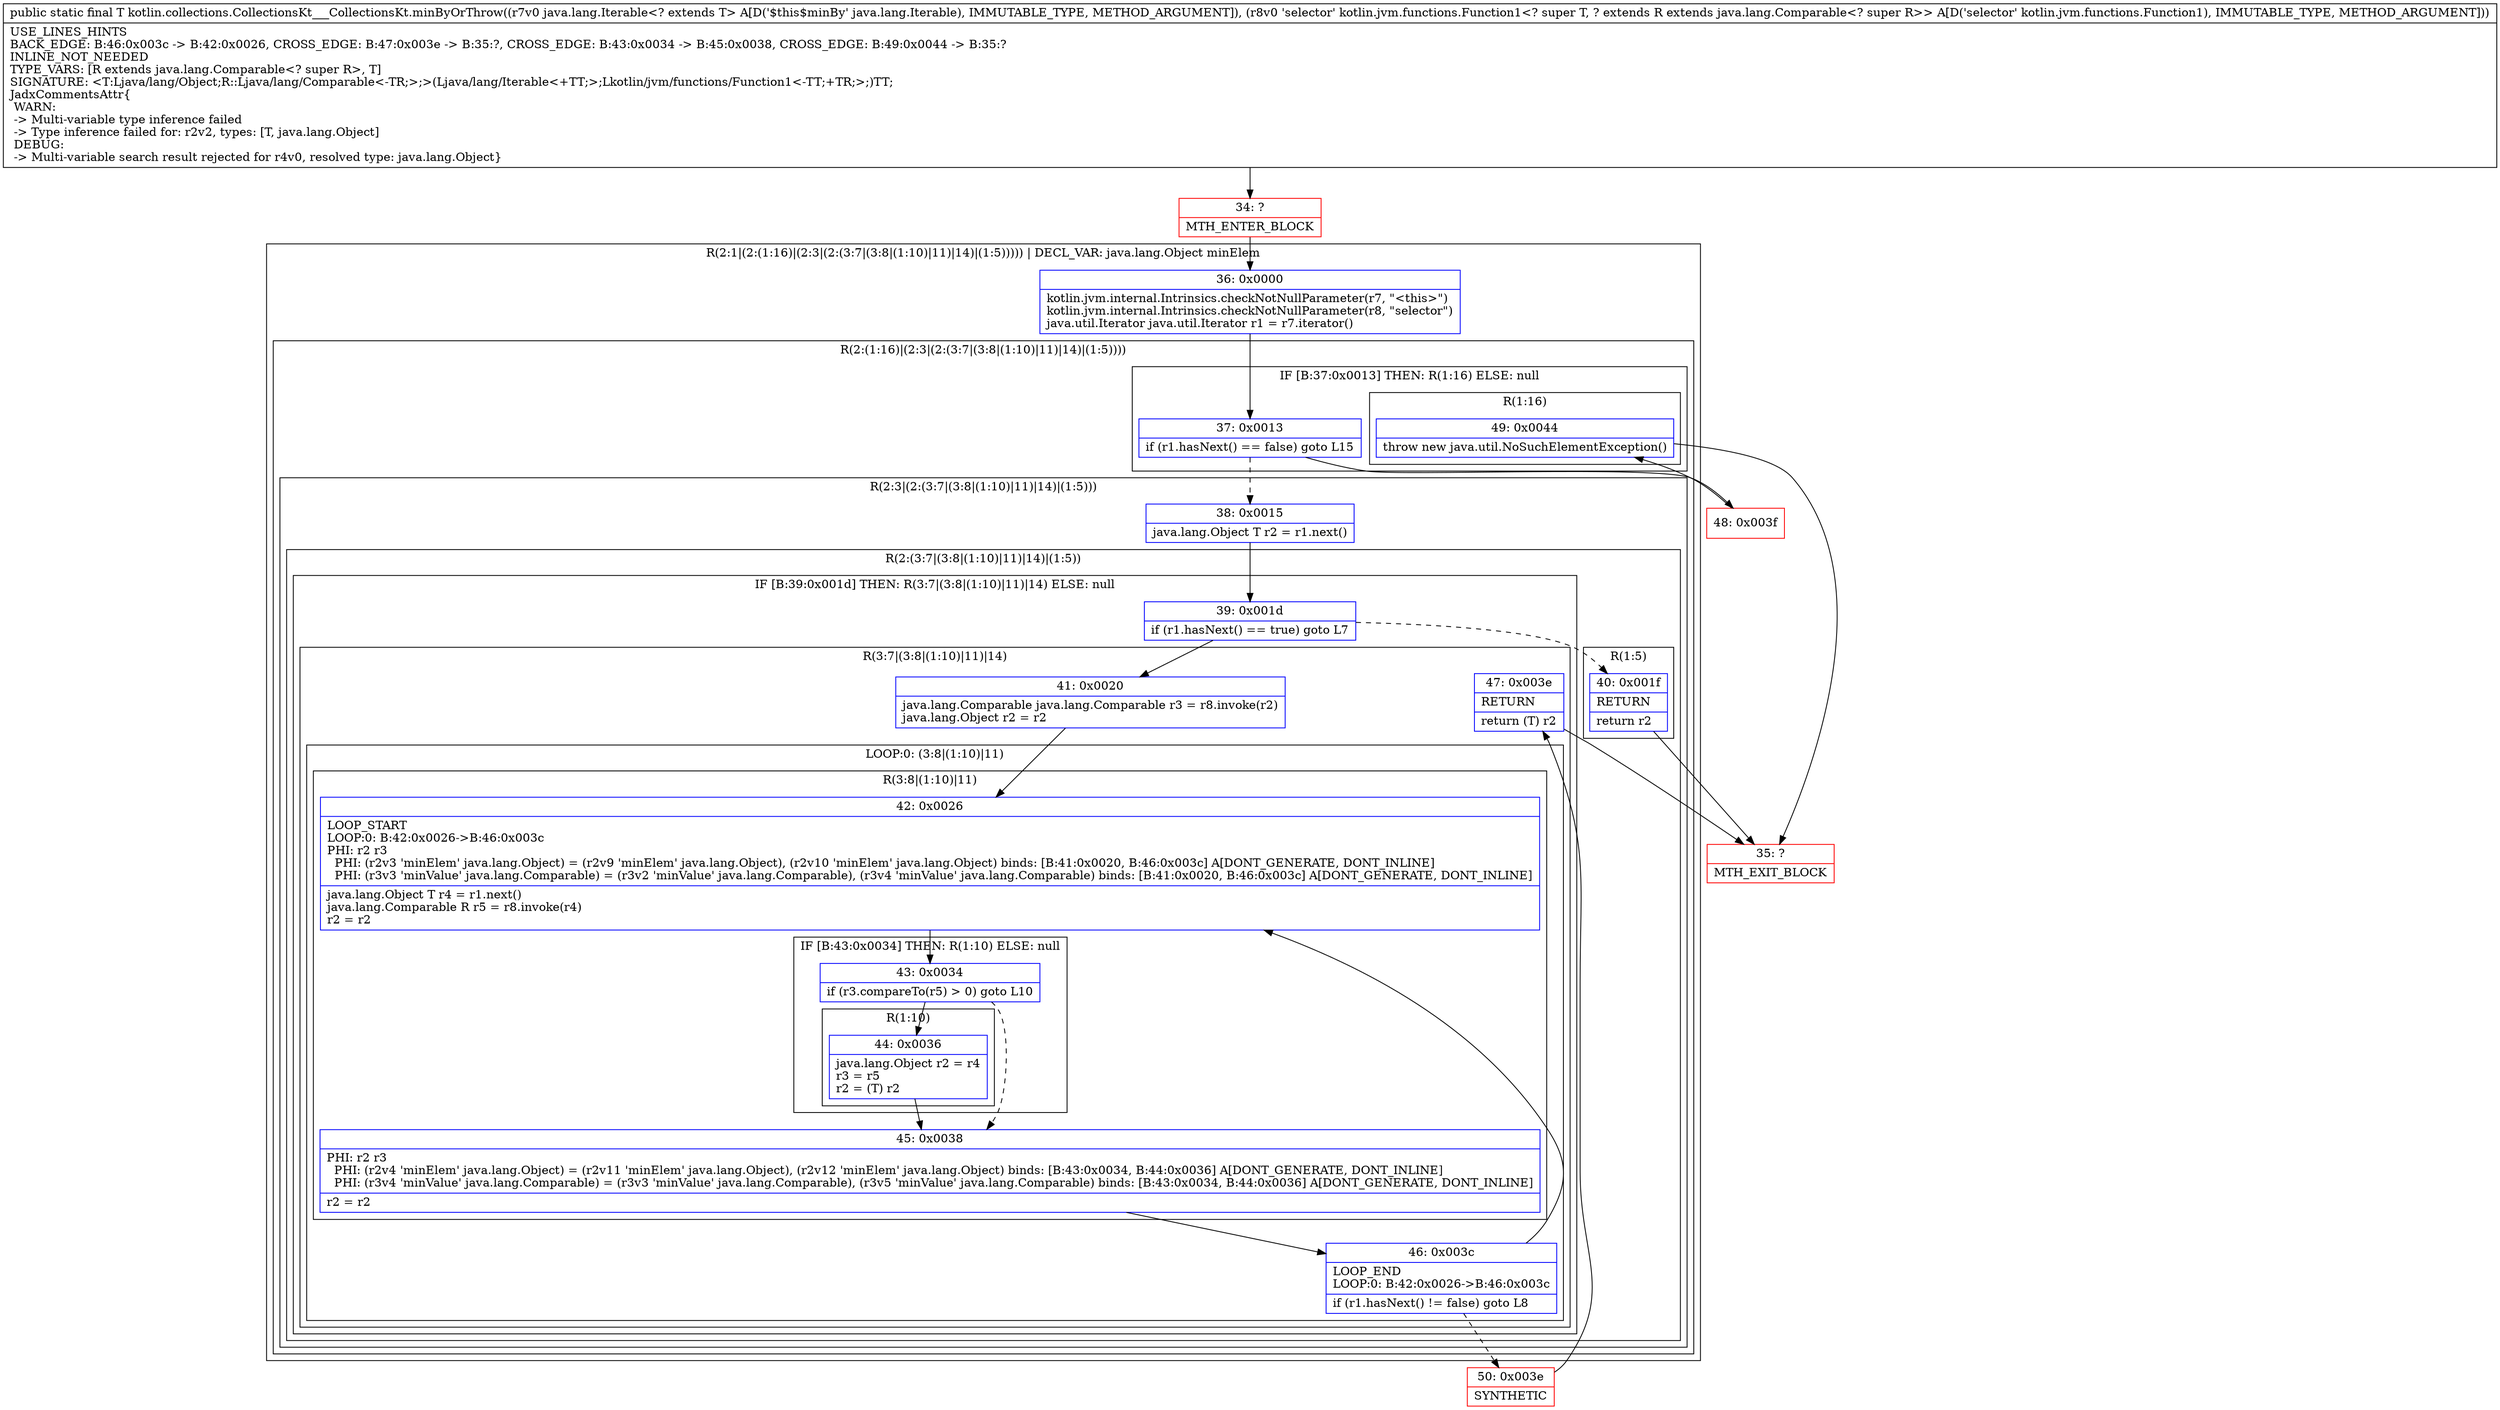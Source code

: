 digraph "CFG forkotlin.collections.CollectionsKt___CollectionsKt.minByOrThrow(Ljava\/lang\/Iterable;Lkotlin\/jvm\/functions\/Function1;)Ljava\/lang\/Object;" {
subgraph cluster_Region_270292516 {
label = "R(2:1|(2:(1:16)|(2:3|(2:(3:7|(3:8|(1:10)|11)|14)|(1:5))))) | DECL_VAR: java.lang.Object minElem\l";
node [shape=record,color=blue];
Node_36 [shape=record,label="{36\:\ 0x0000|kotlin.jvm.internal.Intrinsics.checkNotNullParameter(r7, \"\<this\>\")\lkotlin.jvm.internal.Intrinsics.checkNotNullParameter(r8, \"selector\")\ljava.util.Iterator java.util.Iterator r1 = r7.iterator()\l}"];
subgraph cluster_Region_315910960 {
label = "R(2:(1:16)|(2:3|(2:(3:7|(3:8|(1:10)|11)|14)|(1:5))))";
node [shape=record,color=blue];
subgraph cluster_IfRegion_586638475 {
label = "IF [B:37:0x0013] THEN: R(1:16) ELSE: null";
node [shape=record,color=blue];
Node_37 [shape=record,label="{37\:\ 0x0013|if (r1.hasNext() == false) goto L15\l}"];
subgraph cluster_Region_58488741 {
label = "R(1:16)";
node [shape=record,color=blue];
Node_49 [shape=record,label="{49\:\ 0x0044|throw new java.util.NoSuchElementException()\l}"];
}
}
subgraph cluster_Region_931399976 {
label = "R(2:3|(2:(3:7|(3:8|(1:10)|11)|14)|(1:5)))";
node [shape=record,color=blue];
Node_38 [shape=record,label="{38\:\ 0x0015|java.lang.Object T r2 = r1.next()\l}"];
subgraph cluster_Region_292817071 {
label = "R(2:(3:7|(3:8|(1:10)|11)|14)|(1:5))";
node [shape=record,color=blue];
subgraph cluster_IfRegion_1612802828 {
label = "IF [B:39:0x001d] THEN: R(3:7|(3:8|(1:10)|11)|14) ELSE: null";
node [shape=record,color=blue];
Node_39 [shape=record,label="{39\:\ 0x001d|if (r1.hasNext() == true) goto L7\l}"];
subgraph cluster_Region_477021365 {
label = "R(3:7|(3:8|(1:10)|11)|14)";
node [shape=record,color=blue];
Node_41 [shape=record,label="{41\:\ 0x0020|java.lang.Comparable java.lang.Comparable r3 = r8.invoke(r2)\ljava.lang.Object r2 = r2\l}"];
subgraph cluster_LoopRegion_310291546 {
label = "LOOP:0: (3:8|(1:10)|11)";
node [shape=record,color=blue];
Node_46 [shape=record,label="{46\:\ 0x003c|LOOP_END\lLOOP:0: B:42:0x0026\-\>B:46:0x003c\l|if (r1.hasNext() != false) goto L8\l}"];
subgraph cluster_Region_196362658 {
label = "R(3:8|(1:10)|11)";
node [shape=record,color=blue];
Node_42 [shape=record,label="{42\:\ 0x0026|LOOP_START\lLOOP:0: B:42:0x0026\-\>B:46:0x003c\lPHI: r2 r3 \l  PHI: (r2v3 'minElem' java.lang.Object) = (r2v9 'minElem' java.lang.Object), (r2v10 'minElem' java.lang.Object) binds: [B:41:0x0020, B:46:0x003c] A[DONT_GENERATE, DONT_INLINE]\l  PHI: (r3v3 'minValue' java.lang.Comparable) = (r3v2 'minValue' java.lang.Comparable), (r3v4 'minValue' java.lang.Comparable) binds: [B:41:0x0020, B:46:0x003c] A[DONT_GENERATE, DONT_INLINE]\l|java.lang.Object T r4 = r1.next()\ljava.lang.Comparable R r5 = r8.invoke(r4)\lr2 = r2\l}"];
subgraph cluster_IfRegion_957817109 {
label = "IF [B:43:0x0034] THEN: R(1:10) ELSE: null";
node [shape=record,color=blue];
Node_43 [shape=record,label="{43\:\ 0x0034|if (r3.compareTo(r5) \> 0) goto L10\l}"];
subgraph cluster_Region_268946406 {
label = "R(1:10)";
node [shape=record,color=blue];
Node_44 [shape=record,label="{44\:\ 0x0036|java.lang.Object r2 = r4\lr3 = r5\lr2 = (T) r2\l}"];
}
}
Node_45 [shape=record,label="{45\:\ 0x0038|PHI: r2 r3 \l  PHI: (r2v4 'minElem' java.lang.Object) = (r2v11 'minElem' java.lang.Object), (r2v12 'minElem' java.lang.Object) binds: [B:43:0x0034, B:44:0x0036] A[DONT_GENERATE, DONT_INLINE]\l  PHI: (r3v4 'minValue' java.lang.Comparable) = (r3v3 'minValue' java.lang.Comparable), (r3v5 'minValue' java.lang.Comparable) binds: [B:43:0x0034, B:44:0x0036] A[DONT_GENERATE, DONT_INLINE]\l|r2 = r2\l}"];
}
}
Node_47 [shape=record,label="{47\:\ 0x003e|RETURN\l|return (T) r2\l}"];
}
}
subgraph cluster_Region_2013050175 {
label = "R(1:5)";
node [shape=record,color=blue];
Node_40 [shape=record,label="{40\:\ 0x001f|RETURN\l|return r2\l}"];
}
}
}
}
}
Node_34 [shape=record,color=red,label="{34\:\ ?|MTH_ENTER_BLOCK\l}"];
Node_35 [shape=record,color=red,label="{35\:\ ?|MTH_EXIT_BLOCK\l}"];
Node_50 [shape=record,color=red,label="{50\:\ 0x003e|SYNTHETIC\l}"];
Node_48 [shape=record,color=red,label="{48\:\ 0x003f}"];
MethodNode[shape=record,label="{public static final T kotlin.collections.CollectionsKt___CollectionsKt.minByOrThrow((r7v0 java.lang.Iterable\<? extends T\> A[D('$this$minBy' java.lang.Iterable), IMMUTABLE_TYPE, METHOD_ARGUMENT]), (r8v0 'selector' kotlin.jvm.functions.Function1\<? super T, ? extends R extends java.lang.Comparable\<? super R\>\> A[D('selector' kotlin.jvm.functions.Function1), IMMUTABLE_TYPE, METHOD_ARGUMENT]))  | USE_LINES_HINTS\lBACK_EDGE: B:46:0x003c \-\> B:42:0x0026, CROSS_EDGE: B:47:0x003e \-\> B:35:?, CROSS_EDGE: B:43:0x0034 \-\> B:45:0x0038, CROSS_EDGE: B:49:0x0044 \-\> B:35:?\lINLINE_NOT_NEEDED\lTYPE_VARS: [R extends java.lang.Comparable\<? super R\>, T]\lSIGNATURE: \<T:Ljava\/lang\/Object;R::Ljava\/lang\/Comparable\<\-TR;\>;\>(Ljava\/lang\/Iterable\<+TT;\>;Lkotlin\/jvm\/functions\/Function1\<\-TT;+TR;\>;)TT;\lJadxCommentsAttr\{\l WARN: \l \-\> Multi\-variable type inference failed\l \-\> Type inference failed for: r2v2, types: [T, java.lang.Object]\l DEBUG: \l \-\> Multi\-variable search result rejected for r4v0, resolved type: java.lang.Object\}\l}"];
MethodNode -> Node_34;Node_36 -> Node_37;
Node_37 -> Node_38[style=dashed];
Node_37 -> Node_48;
Node_49 -> Node_35;
Node_38 -> Node_39;
Node_39 -> Node_40[style=dashed];
Node_39 -> Node_41;
Node_41 -> Node_42;
Node_46 -> Node_42;
Node_46 -> Node_50[style=dashed];
Node_42 -> Node_43;
Node_43 -> Node_44;
Node_43 -> Node_45[style=dashed];
Node_44 -> Node_45;
Node_45 -> Node_46;
Node_47 -> Node_35;
Node_40 -> Node_35;
Node_34 -> Node_36;
Node_50 -> Node_47;
Node_48 -> Node_49;
}

